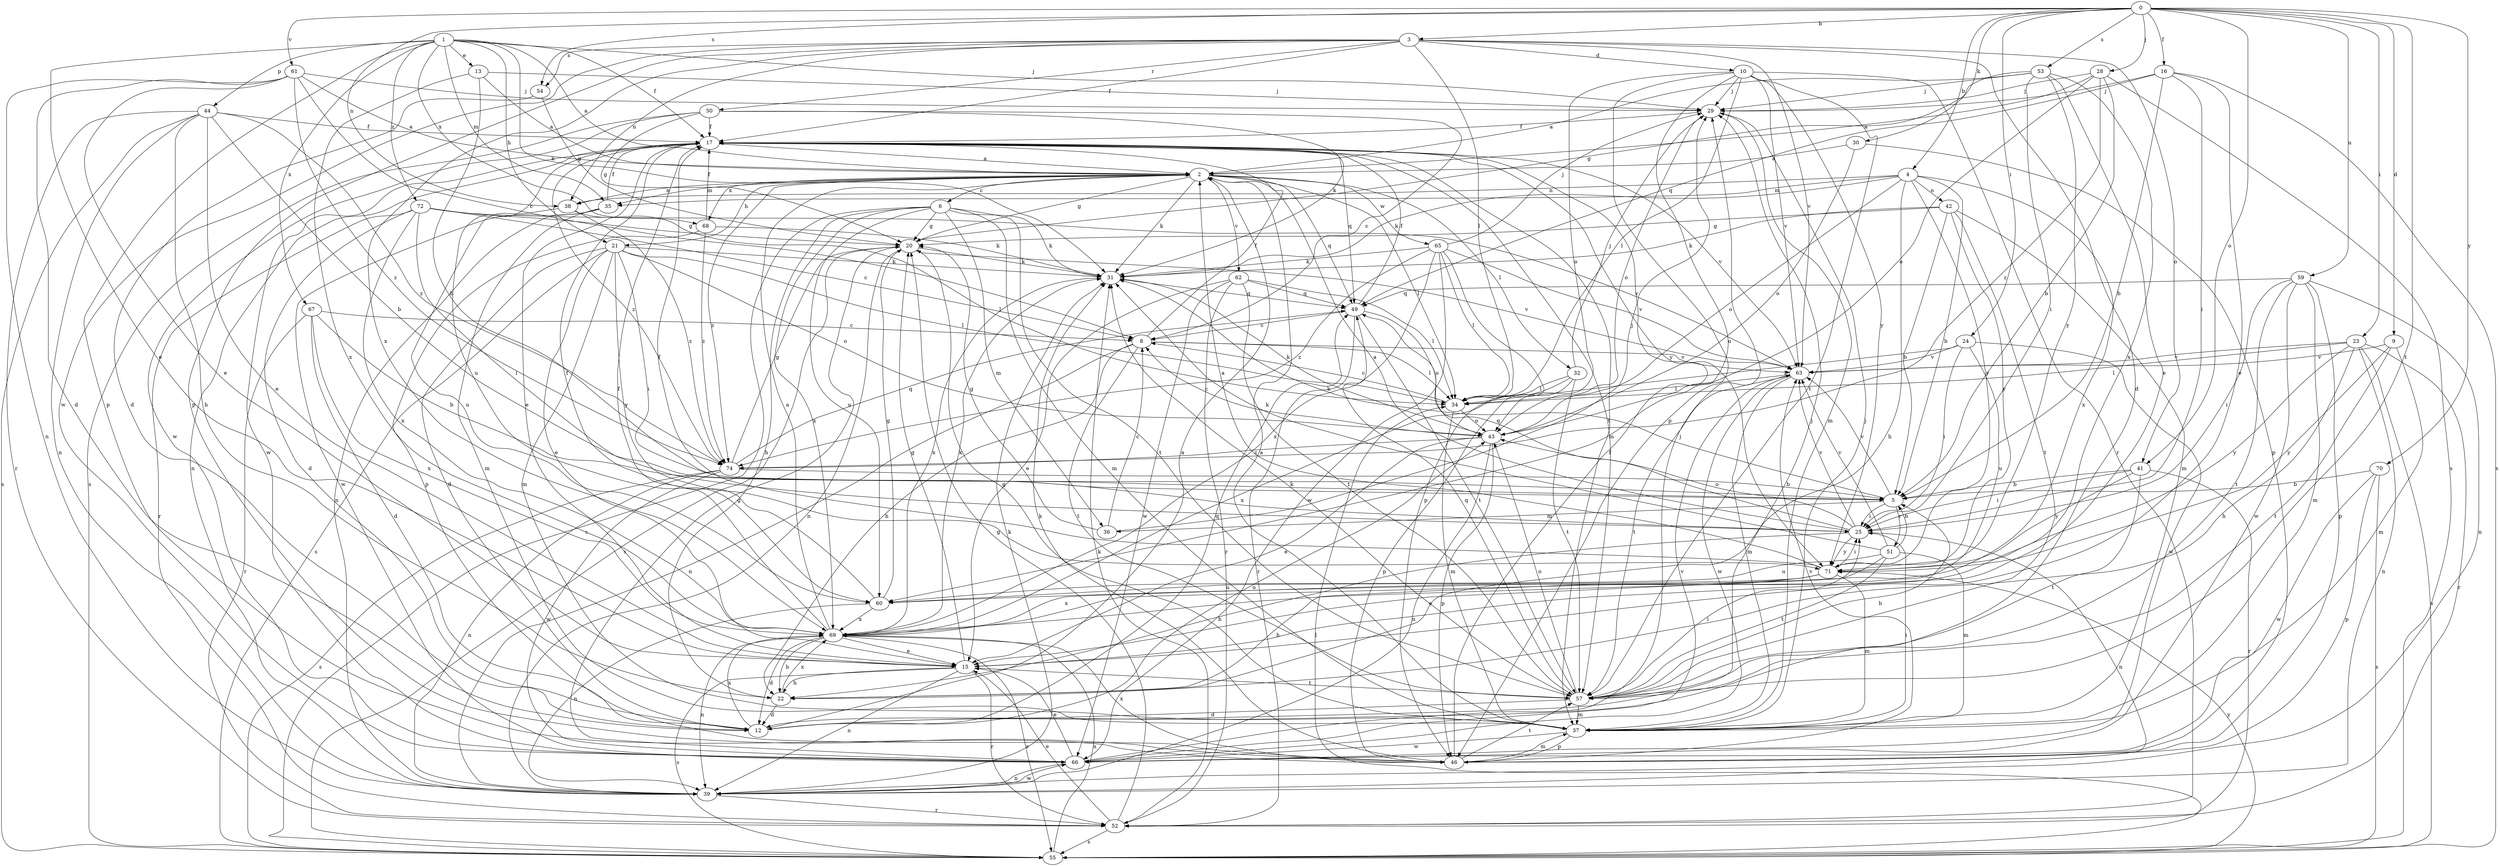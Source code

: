 strict digraph  {
0;
1;
2;
3;
4;
5;
6;
8;
9;
10;
12;
13;
15;
16;
17;
20;
21;
22;
23;
24;
25;
28;
29;
30;
31;
32;
34;
35;
36;
37;
38;
39;
41;
42;
43;
44;
46;
49;
50;
51;
52;
53;
54;
55;
57;
59;
60;
61;
62;
63;
65;
66;
67;
68;
69;
70;
71;
72;
74;
0 -> 3  [label=b];
0 -> 4  [label=b];
0 -> 9  [label=d];
0 -> 16  [label=f];
0 -> 23  [label=i];
0 -> 24  [label=i];
0 -> 28  [label=j];
0 -> 30  [label=k];
0 -> 38  [label=n];
0 -> 41  [label=o];
0 -> 53  [label=s];
0 -> 54  [label=s];
0 -> 57  [label=t];
0 -> 59  [label=u];
0 -> 61  [label=v];
0 -> 70  [label=y];
1 -> 2  [label=a];
1 -> 13  [label=e];
1 -> 15  [label=e];
1 -> 17  [label=f];
1 -> 21  [label=h];
1 -> 29  [label=j];
1 -> 31  [label=k];
1 -> 35  [label=m];
1 -> 44  [label=p];
1 -> 46  [label=p];
1 -> 67  [label=x];
1 -> 68  [label=x];
1 -> 72  [label=z];
2 -> 6  [label=c];
2 -> 20  [label=g];
2 -> 21  [label=h];
2 -> 31  [label=k];
2 -> 32  [label=l];
2 -> 34  [label=l];
2 -> 35  [label=m];
2 -> 38  [label=n];
2 -> 49  [label=q];
2 -> 62  [label=v];
2 -> 65  [label=w];
2 -> 68  [label=x];
2 -> 74  [label=z];
3 -> 10  [label=d];
3 -> 12  [label=d];
3 -> 17  [label=f];
3 -> 34  [label=l];
3 -> 38  [label=n];
3 -> 41  [label=o];
3 -> 46  [label=p];
3 -> 50  [label=r];
3 -> 54  [label=s];
3 -> 63  [label=v];
3 -> 66  [label=w];
3 -> 69  [label=x];
4 -> 5  [label=b];
4 -> 22  [label=h];
4 -> 31  [label=k];
4 -> 35  [label=m];
4 -> 38  [label=n];
4 -> 42  [label=o];
4 -> 43  [label=o];
4 -> 69  [label=x];
4 -> 71  [label=y];
5 -> 25  [label=i];
5 -> 31  [label=k];
5 -> 36  [label=m];
5 -> 51  [label=r];
5 -> 63  [label=v];
6 -> 20  [label=g];
6 -> 22  [label=h];
6 -> 31  [label=k];
6 -> 36  [label=m];
6 -> 37  [label=m];
6 -> 55  [label=s];
6 -> 57  [label=t];
6 -> 60  [label=u];
6 -> 69  [label=x];
8 -> 17  [label=f];
8 -> 22  [label=h];
8 -> 34  [label=l];
8 -> 39  [label=n];
8 -> 57  [label=t];
8 -> 63  [label=v];
9 -> 37  [label=m];
9 -> 57  [label=t];
9 -> 63  [label=v];
9 -> 71  [label=y];
10 -> 29  [label=j];
10 -> 34  [label=l];
10 -> 43  [label=o];
10 -> 46  [label=p];
10 -> 52  [label=r];
10 -> 57  [label=t];
10 -> 60  [label=u];
10 -> 63  [label=v];
10 -> 71  [label=y];
12 -> 2  [label=a];
12 -> 29  [label=j];
12 -> 43  [label=o];
12 -> 49  [label=q];
12 -> 69  [label=x];
13 -> 2  [label=a];
13 -> 5  [label=b];
13 -> 29  [label=j];
13 -> 69  [label=x];
15 -> 20  [label=g];
15 -> 22  [label=h];
15 -> 39  [label=n];
15 -> 52  [label=r];
15 -> 55  [label=s];
15 -> 57  [label=t];
16 -> 5  [label=b];
16 -> 15  [label=e];
16 -> 25  [label=i];
16 -> 29  [label=j];
16 -> 49  [label=q];
16 -> 55  [label=s];
17 -> 2  [label=a];
17 -> 15  [label=e];
17 -> 37  [label=m];
17 -> 39  [label=n];
17 -> 49  [label=q];
17 -> 57  [label=t];
17 -> 60  [label=u];
17 -> 63  [label=v];
17 -> 66  [label=w];
17 -> 71  [label=y];
17 -> 74  [label=z];
20 -> 31  [label=k];
20 -> 39  [label=n];
20 -> 55  [label=s];
20 -> 63  [label=v];
21 -> 12  [label=d];
21 -> 15  [label=e];
21 -> 25  [label=i];
21 -> 31  [label=k];
21 -> 34  [label=l];
21 -> 37  [label=m];
21 -> 43  [label=o];
21 -> 55  [label=s];
21 -> 71  [label=y];
22 -> 12  [label=d];
22 -> 69  [label=x];
23 -> 22  [label=h];
23 -> 34  [label=l];
23 -> 39  [label=n];
23 -> 52  [label=r];
23 -> 55  [label=s];
23 -> 63  [label=v];
23 -> 71  [label=y];
24 -> 25  [label=i];
24 -> 34  [label=l];
24 -> 60  [label=u];
24 -> 63  [label=v];
24 -> 66  [label=w];
25 -> 2  [label=a];
25 -> 22  [label=h];
25 -> 39  [label=n];
25 -> 43  [label=o];
25 -> 49  [label=q];
25 -> 63  [label=v];
25 -> 71  [label=y];
28 -> 2  [label=a];
28 -> 5  [label=b];
28 -> 29  [label=j];
28 -> 43  [label=o];
28 -> 55  [label=s];
28 -> 74  [label=z];
29 -> 17  [label=f];
29 -> 37  [label=m];
29 -> 43  [label=o];
30 -> 2  [label=a];
30 -> 43  [label=o];
30 -> 46  [label=p];
31 -> 49  [label=q];
31 -> 69  [label=x];
32 -> 29  [label=j];
32 -> 34  [label=l];
32 -> 46  [label=p];
32 -> 57  [label=t];
32 -> 69  [label=x];
34 -> 8  [label=c];
34 -> 37  [label=m];
34 -> 43  [label=o];
35 -> 17  [label=f];
35 -> 37  [label=m];
35 -> 39  [label=n];
35 -> 66  [label=w];
36 -> 8  [label=c];
36 -> 20  [label=g];
36 -> 29  [label=j];
37 -> 2  [label=a];
37 -> 20  [label=g];
37 -> 25  [label=i];
37 -> 29  [label=j];
37 -> 46  [label=p];
37 -> 66  [label=w];
38 -> 34  [label=l];
38 -> 60  [label=u];
38 -> 74  [label=z];
39 -> 31  [label=k];
39 -> 52  [label=r];
39 -> 66  [label=w];
41 -> 5  [label=b];
41 -> 25  [label=i];
41 -> 52  [label=r];
41 -> 57  [label=t];
41 -> 71  [label=y];
42 -> 5  [label=b];
42 -> 20  [label=g];
42 -> 31  [label=k];
42 -> 37  [label=m];
42 -> 57  [label=t];
42 -> 71  [label=y];
43 -> 8  [label=c];
43 -> 15  [label=e];
43 -> 31  [label=k];
43 -> 39  [label=n];
43 -> 46  [label=p];
43 -> 74  [label=z];
44 -> 5  [label=b];
44 -> 15  [label=e];
44 -> 17  [label=f];
44 -> 22  [label=h];
44 -> 39  [label=n];
44 -> 52  [label=r];
44 -> 55  [label=s];
44 -> 74  [label=z];
46 -> 17  [label=f];
46 -> 31  [label=k];
46 -> 37  [label=m];
46 -> 57  [label=t];
46 -> 63  [label=v];
46 -> 69  [label=x];
49 -> 8  [label=c];
49 -> 17  [label=f];
49 -> 43  [label=o];
49 -> 52  [label=r];
49 -> 57  [label=t];
50 -> 8  [label=c];
50 -> 17  [label=f];
50 -> 20  [label=g];
50 -> 31  [label=k];
50 -> 55  [label=s];
50 -> 66  [label=w];
51 -> 5  [label=b];
51 -> 15  [label=e];
51 -> 31  [label=k];
51 -> 37  [label=m];
51 -> 57  [label=t];
51 -> 60  [label=u];
51 -> 63  [label=v];
52 -> 15  [label=e];
52 -> 20  [label=g];
52 -> 31  [label=k];
52 -> 55  [label=s];
53 -> 2  [label=a];
53 -> 15  [label=e];
53 -> 20  [label=g];
53 -> 25  [label=i];
53 -> 29  [label=j];
53 -> 69  [label=x];
53 -> 71  [label=y];
54 -> 12  [label=d];
54 -> 20  [label=g];
55 -> 34  [label=l];
55 -> 69  [label=x];
55 -> 71  [label=y];
57 -> 5  [label=b];
57 -> 12  [label=d];
57 -> 25  [label=i];
57 -> 31  [label=k];
57 -> 37  [label=m];
57 -> 43  [label=o];
57 -> 49  [label=q];
59 -> 25  [label=i];
59 -> 37  [label=m];
59 -> 39  [label=n];
59 -> 46  [label=p];
59 -> 49  [label=q];
59 -> 57  [label=t];
59 -> 66  [label=w];
60 -> 17  [label=f];
60 -> 20  [label=g];
60 -> 39  [label=n];
60 -> 69  [label=x];
61 -> 2  [label=a];
61 -> 8  [label=c];
61 -> 12  [label=d];
61 -> 15  [label=e];
61 -> 29  [label=j];
61 -> 39  [label=n];
61 -> 74  [label=z];
62 -> 15  [label=e];
62 -> 34  [label=l];
62 -> 49  [label=q];
62 -> 52  [label=r];
62 -> 57  [label=t];
62 -> 66  [label=w];
63 -> 34  [label=l];
63 -> 37  [label=m];
63 -> 57  [label=t];
63 -> 66  [label=w];
65 -> 29  [label=j];
65 -> 31  [label=k];
65 -> 34  [label=l];
65 -> 46  [label=p];
65 -> 63  [label=v];
65 -> 66  [label=w];
65 -> 69  [label=x];
65 -> 74  [label=z];
66 -> 15  [label=e];
66 -> 20  [label=g];
66 -> 29  [label=j];
66 -> 39  [label=n];
66 -> 63  [label=v];
67 -> 5  [label=b];
67 -> 8  [label=c];
67 -> 12  [label=d];
67 -> 52  [label=r];
67 -> 69  [label=x];
68 -> 17  [label=f];
68 -> 31  [label=k];
68 -> 46  [label=p];
68 -> 74  [label=z];
69 -> 2  [label=a];
69 -> 12  [label=d];
69 -> 15  [label=e];
69 -> 17  [label=f];
69 -> 22  [label=h];
69 -> 31  [label=k];
69 -> 39  [label=n];
69 -> 55  [label=s];
70 -> 5  [label=b];
70 -> 46  [label=p];
70 -> 55  [label=s];
70 -> 66  [label=w];
71 -> 2  [label=a];
71 -> 17  [label=f];
71 -> 22  [label=h];
71 -> 25  [label=i];
71 -> 37  [label=m];
71 -> 60  [label=u];
71 -> 69  [label=x];
72 -> 8  [label=c];
72 -> 12  [label=d];
72 -> 20  [label=g];
72 -> 25  [label=i];
72 -> 52  [label=r];
72 -> 63  [label=v];
72 -> 69  [label=x];
74 -> 5  [label=b];
74 -> 20  [label=g];
74 -> 39  [label=n];
74 -> 49  [label=q];
74 -> 55  [label=s];
74 -> 66  [label=w];
}
